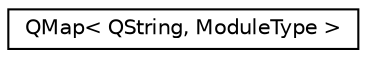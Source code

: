 digraph "类继承关系图"
{
  edge [fontname="Helvetica",fontsize="10",labelfontname="Helvetica",labelfontsize="10"];
  node [fontname="Helvetica",fontsize="10",shape=record];
  rankdir="LR";
  Node0 [label="QMap\< QString, ModuleType \>",height=0.2,width=0.4,color="black", fillcolor="white", style="filled",URL="$class_q_map.html"];
}
